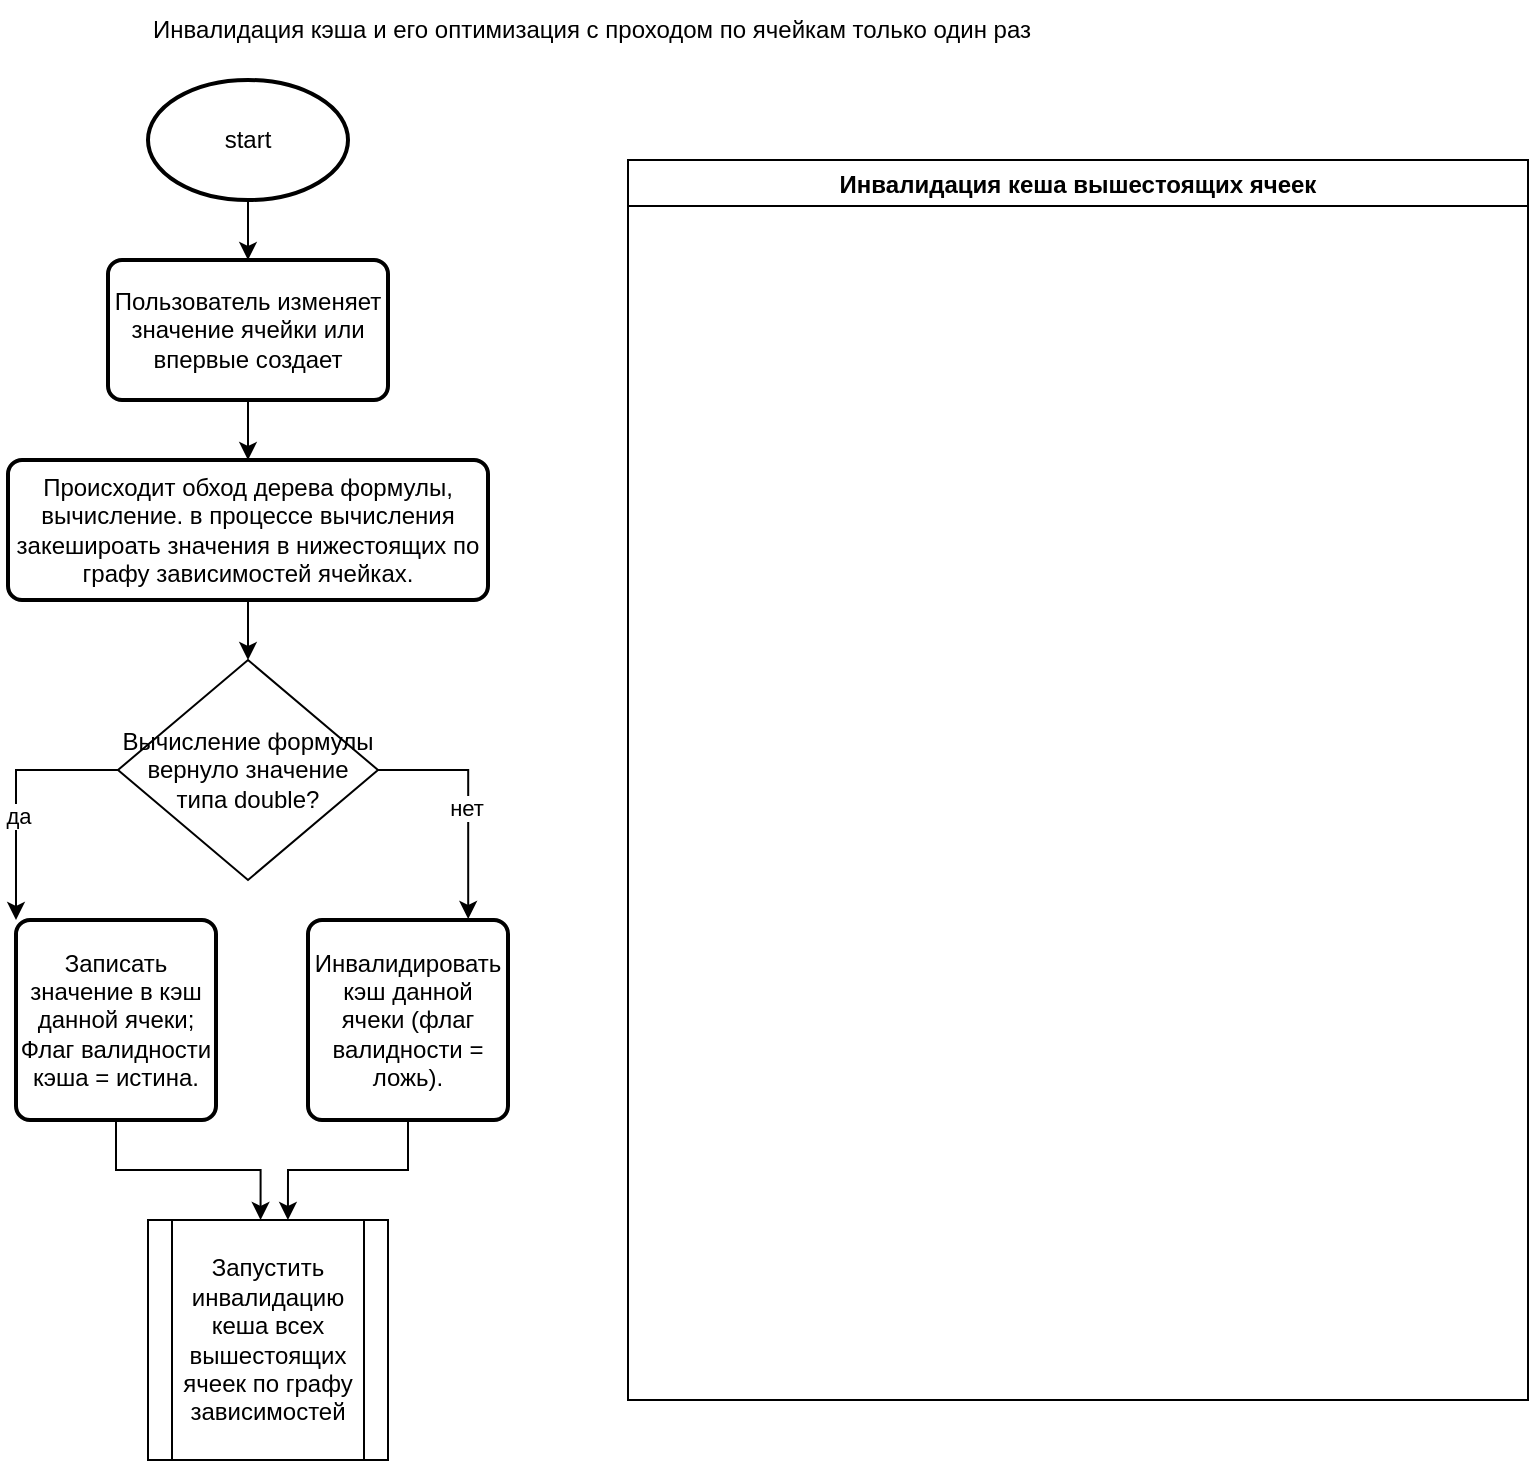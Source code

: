 <mxfile version="20.3.0" type="github">
  <diagram id="C5RBs43oDa-KdzZeNtuy" name="Page-1">
    <mxGraphModel dx="1243" dy="625" grid="1" gridSize="10" guides="1" tooltips="1" connect="1" arrows="1" fold="1" page="1" pageScale="1" pageWidth="827" pageHeight="1169" math="0" shadow="0">
      <root>
        <mxCell id="WIyWlLk6GJQsqaUBKTNV-0" />
        <mxCell id="WIyWlLk6GJQsqaUBKTNV-1" parent="WIyWlLk6GJQsqaUBKTNV-0" />
        <mxCell id="HDM0dJcOVp-7IW_OqraS-0" value="&lt;div&gt;&lt;span class=&quot;element-hint glossary-term&quot;&gt;&lt;span class=&quot;element-hint__wrapper&quot;&gt;Инвалидация кэша&lt;/span&gt;&lt;/span&gt; и его оптимизация с проходом по ячейкам только один раз&lt;/div&gt;" style="text;html=1;strokeColor=none;fillColor=none;align=center;verticalAlign=middle;whiteSpace=wrap;rounded=0;" vertex="1" parent="WIyWlLk6GJQsqaUBKTNV-1">
          <mxGeometry x="14" y="10" width="576" height="30" as="geometry" />
        </mxCell>
        <mxCell id="HDM0dJcOVp-7IW_OqraS-3" style="edgeStyle=orthogonalEdgeStyle;rounded=0;orthogonalLoop=1;jettySize=auto;html=1;" edge="1" parent="WIyWlLk6GJQsqaUBKTNV-1" source="HDM0dJcOVp-7IW_OqraS-1" target="HDM0dJcOVp-7IW_OqraS-2">
          <mxGeometry relative="1" as="geometry" />
        </mxCell>
        <mxCell id="HDM0dJcOVp-7IW_OqraS-1" value="start" style="strokeWidth=2;html=1;shape=mxgraph.flowchart.start_1;whiteSpace=wrap;" vertex="1" parent="WIyWlLk6GJQsqaUBKTNV-1">
          <mxGeometry x="80" y="50" width="100" height="60" as="geometry" />
        </mxCell>
        <mxCell id="HDM0dJcOVp-7IW_OqraS-10" style="edgeStyle=orthogonalEdgeStyle;rounded=0;orthogonalLoop=1;jettySize=auto;html=1;entryX=0.5;entryY=0;entryDx=0;entryDy=0;" edge="1" parent="WIyWlLk6GJQsqaUBKTNV-1" source="HDM0dJcOVp-7IW_OqraS-2" target="HDM0dJcOVp-7IW_OqraS-4">
          <mxGeometry relative="1" as="geometry" />
        </mxCell>
        <mxCell id="HDM0dJcOVp-7IW_OqraS-2" value="Пользователь изменяет значение ячейки или впервые создает" style="rounded=1;whiteSpace=wrap;html=1;absoluteArcSize=1;arcSize=14;strokeWidth=2;" vertex="1" parent="WIyWlLk6GJQsqaUBKTNV-1">
          <mxGeometry x="60" y="140" width="140" height="70" as="geometry" />
        </mxCell>
        <mxCell id="HDM0dJcOVp-7IW_OqraS-11" style="edgeStyle=orthogonalEdgeStyle;rounded=0;orthogonalLoop=1;jettySize=auto;html=1;entryX=0.5;entryY=0;entryDx=0;entryDy=0;" edge="1" parent="WIyWlLk6GJQsqaUBKTNV-1" source="HDM0dJcOVp-7IW_OqraS-4" target="HDM0dJcOVp-7IW_OqraS-6">
          <mxGeometry relative="1" as="geometry" />
        </mxCell>
        <mxCell id="HDM0dJcOVp-7IW_OqraS-4" value="Происходит обход дерева формулы, вычисление. в процессе вычисления закешироать значения в нижестоящих по графу зависимостей ячейках." style="rounded=1;whiteSpace=wrap;html=1;absoluteArcSize=1;arcSize=14;strokeWidth=2;" vertex="1" parent="WIyWlLk6GJQsqaUBKTNV-1">
          <mxGeometry x="10" y="240" width="240" height="70" as="geometry" />
        </mxCell>
        <mxCell id="HDM0dJcOVp-7IW_OqraS-13" style="edgeStyle=orthogonalEdgeStyle;rounded=0;orthogonalLoop=1;jettySize=auto;html=1;exitX=0;exitY=0.5;exitDx=0;exitDy=0;entryX=0;entryY=0;entryDx=0;entryDy=0;" edge="1" parent="WIyWlLk6GJQsqaUBKTNV-1" source="HDM0dJcOVp-7IW_OqraS-6" target="HDM0dJcOVp-7IW_OqraS-7">
          <mxGeometry relative="1" as="geometry" />
        </mxCell>
        <mxCell id="HDM0dJcOVp-7IW_OqraS-15" value="да" style="edgeLabel;html=1;align=center;verticalAlign=middle;resizable=0;points=[];" vertex="1" connectable="0" parent="HDM0dJcOVp-7IW_OqraS-13">
          <mxGeometry x="0.166" y="1" relative="1" as="geometry">
            <mxPoint as="offset" />
          </mxGeometry>
        </mxCell>
        <mxCell id="HDM0dJcOVp-7IW_OqraS-14" style="edgeStyle=orthogonalEdgeStyle;rounded=0;orthogonalLoop=1;jettySize=auto;html=1;entryX=0.801;entryY=-0.005;entryDx=0;entryDy=0;entryPerimeter=0;exitX=1;exitY=0.5;exitDx=0;exitDy=0;" edge="1" parent="WIyWlLk6GJQsqaUBKTNV-1" source="HDM0dJcOVp-7IW_OqraS-6" target="HDM0dJcOVp-7IW_OqraS-9">
          <mxGeometry relative="1" as="geometry">
            <Array as="points">
              <mxPoint x="240" y="395" />
            </Array>
          </mxGeometry>
        </mxCell>
        <mxCell id="HDM0dJcOVp-7IW_OqraS-16" value="нет" style="edgeLabel;html=1;align=center;verticalAlign=middle;resizable=0;points=[];" vertex="1" connectable="0" parent="HDM0dJcOVp-7IW_OqraS-14">
          <mxGeometry x="0.068" y="-1" relative="1" as="geometry">
            <mxPoint as="offset" />
          </mxGeometry>
        </mxCell>
        <mxCell id="HDM0dJcOVp-7IW_OqraS-6" value="Вычисление формулы вернуло значение типа double?" style="rhombus;whiteSpace=wrap;html=1;" vertex="1" parent="WIyWlLk6GJQsqaUBKTNV-1">
          <mxGeometry x="65" y="340" width="130" height="110" as="geometry" />
        </mxCell>
        <mxCell id="HDM0dJcOVp-7IW_OqraS-17" style="edgeStyle=orthogonalEdgeStyle;rounded=0;orthogonalLoop=1;jettySize=auto;html=1;entryX=0.469;entryY=0;entryDx=0;entryDy=0;entryPerimeter=0;" edge="1" parent="WIyWlLk6GJQsqaUBKTNV-1" source="HDM0dJcOVp-7IW_OqraS-7" target="HDM0dJcOVp-7IW_OqraS-8">
          <mxGeometry relative="1" as="geometry" />
        </mxCell>
        <mxCell id="HDM0dJcOVp-7IW_OqraS-7" value="Записать значение в кэш данной ячеки; Флаг валидности кэша = истина." style="rounded=1;whiteSpace=wrap;html=1;absoluteArcSize=1;arcSize=14;strokeWidth=2;" vertex="1" parent="WIyWlLk6GJQsqaUBKTNV-1">
          <mxGeometry x="14" y="470" width="100" height="100" as="geometry" />
        </mxCell>
        <mxCell id="HDM0dJcOVp-7IW_OqraS-8" value="Запустить инвалидацию кеша всех вышестоящих ячеек по графу зависимостей" style="shape=process;whiteSpace=wrap;html=1;backgroundOutline=1;" vertex="1" parent="WIyWlLk6GJQsqaUBKTNV-1">
          <mxGeometry x="80" y="620" width="120" height="120" as="geometry" />
        </mxCell>
        <mxCell id="HDM0dJcOVp-7IW_OqraS-18" style="edgeStyle=orthogonalEdgeStyle;rounded=0;orthogonalLoop=1;jettySize=auto;html=1;exitX=0.5;exitY=1;exitDx=0;exitDy=0;entryX=0.583;entryY=0;entryDx=0;entryDy=0;entryPerimeter=0;" edge="1" parent="WIyWlLk6GJQsqaUBKTNV-1" source="HDM0dJcOVp-7IW_OqraS-9" target="HDM0dJcOVp-7IW_OqraS-8">
          <mxGeometry relative="1" as="geometry" />
        </mxCell>
        <mxCell id="HDM0dJcOVp-7IW_OqraS-9" value="Инвалидировать кэш данной ячеки (флаг валидности = ложь). " style="rounded=1;whiteSpace=wrap;html=1;absoluteArcSize=1;arcSize=14;strokeWidth=2;" vertex="1" parent="WIyWlLk6GJQsqaUBKTNV-1">
          <mxGeometry x="160" y="470" width="100" height="100" as="geometry" />
        </mxCell>
        <mxCell id="HDM0dJcOVp-7IW_OqraS-19" value="Инвалидация кеша вышестоящих ячеек" style="swimlane;startSize=23;" vertex="1" parent="WIyWlLk6GJQsqaUBKTNV-1">
          <mxGeometry x="320" y="90" width="450" height="620" as="geometry" />
        </mxCell>
      </root>
    </mxGraphModel>
  </diagram>
</mxfile>
